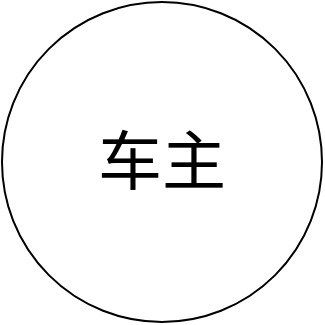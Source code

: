 <mxfile version="13.1.2" type="github">
  <diagram id="AAcH4_JqmBgWLKoF7MYn" name="第 1 页">
    <mxGraphModel dx="946" dy="696" grid="1" gridSize="10" guides="1" tooltips="1" connect="1" arrows="1" fold="1" page="1" pageScale="1" pageWidth="827" pageHeight="1169" math="0" shadow="0">
      <root>
        <mxCell id="0" />
        <mxCell id="1" parent="0" />
        <mxCell id="RMxpu3tfjlhO0rWiHFq9-1" value="车主" style="ellipse;whiteSpace=wrap;html=1;aspect=fixed;fontSize=32;" vertex="1" parent="1">
          <mxGeometry x="340" y="270" width="160" height="160" as="geometry" />
        </mxCell>
      </root>
    </mxGraphModel>
  </diagram>
</mxfile>
